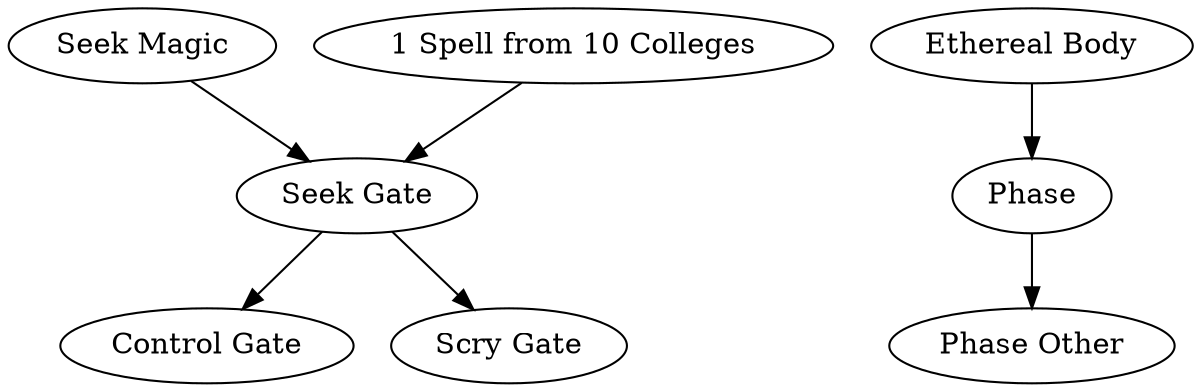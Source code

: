 digraph {
    "Seek Gate" -> { "Control Gate", "Scry Gate" }
    "Ethereal Body" -> { "Phase" }
    "Phase" -> { "Phase Other" }
    "Seek Magic" -> { "Seek Gate" }
    "1 Spell from 10 Colleges" -> { "Seek Gate" }
}